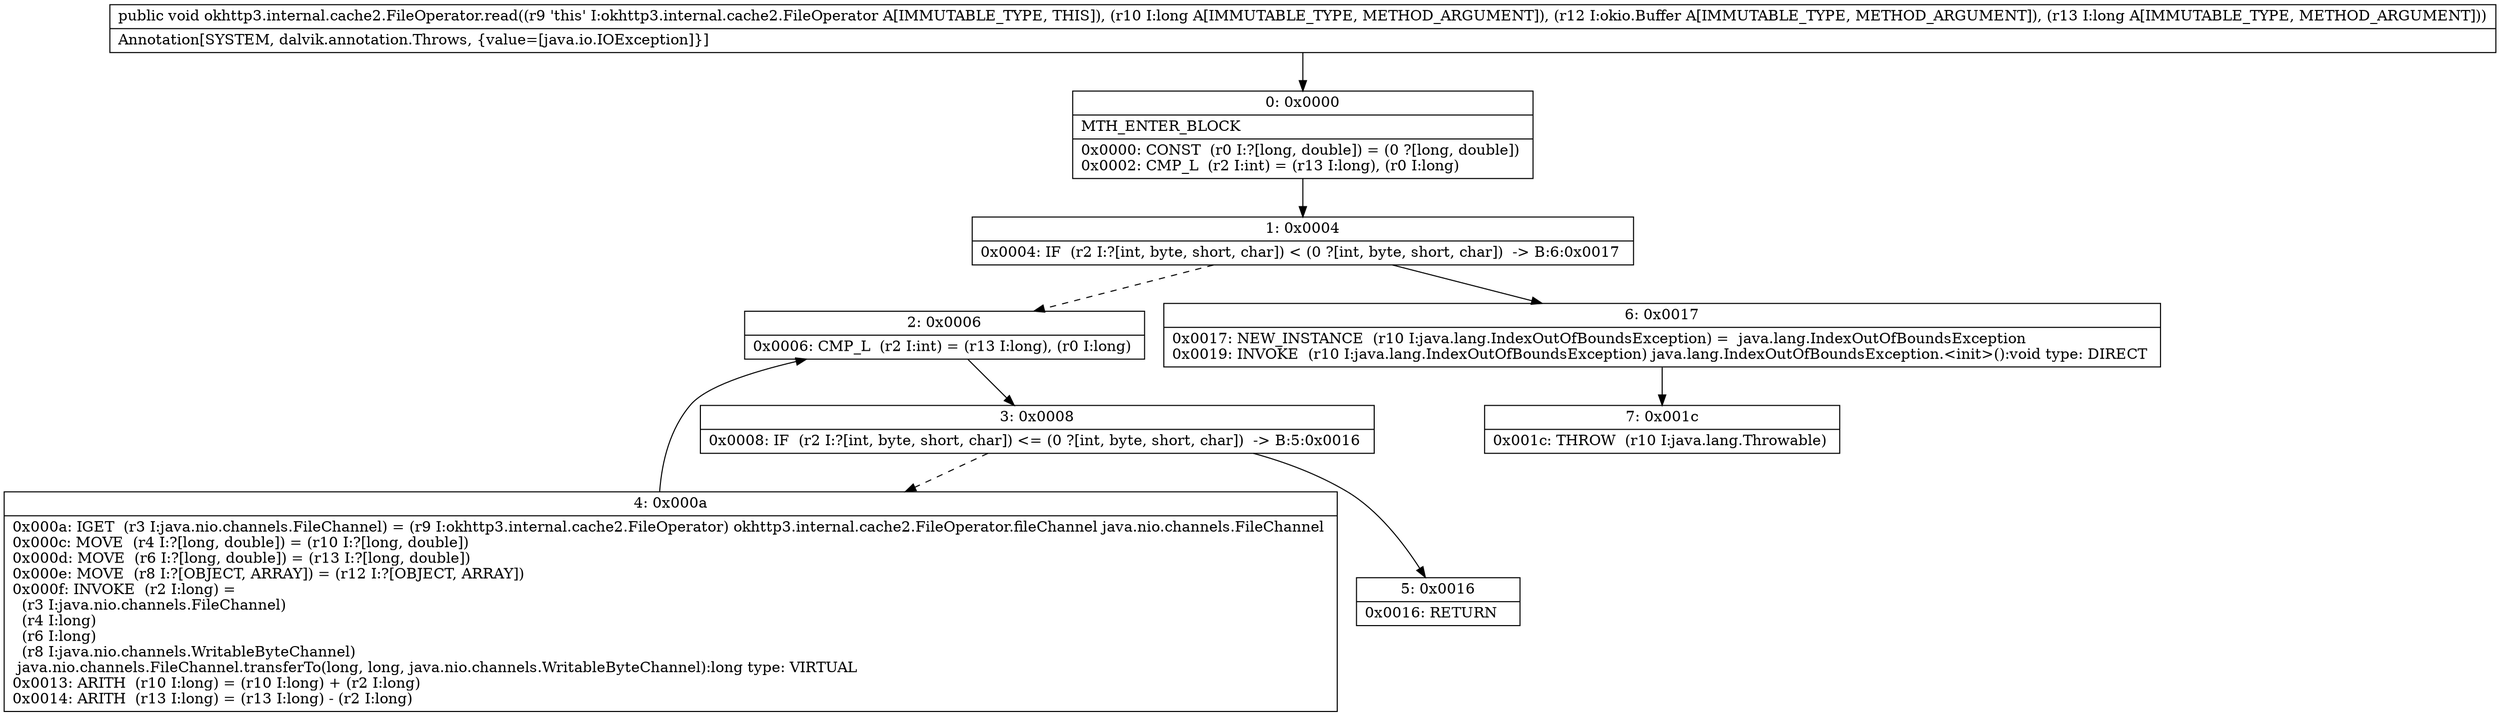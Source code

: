 digraph "CFG forokhttp3.internal.cache2.FileOperator.read(JLokio\/Buffer;J)V" {
Node_0 [shape=record,label="{0\:\ 0x0000|MTH_ENTER_BLOCK\l|0x0000: CONST  (r0 I:?[long, double]) = (0 ?[long, double]) \l0x0002: CMP_L  (r2 I:int) = (r13 I:long), (r0 I:long) \l}"];
Node_1 [shape=record,label="{1\:\ 0x0004|0x0004: IF  (r2 I:?[int, byte, short, char]) \< (0 ?[int, byte, short, char])  \-\> B:6:0x0017 \l}"];
Node_2 [shape=record,label="{2\:\ 0x0006|0x0006: CMP_L  (r2 I:int) = (r13 I:long), (r0 I:long) \l}"];
Node_3 [shape=record,label="{3\:\ 0x0008|0x0008: IF  (r2 I:?[int, byte, short, char]) \<= (0 ?[int, byte, short, char])  \-\> B:5:0x0016 \l}"];
Node_4 [shape=record,label="{4\:\ 0x000a|0x000a: IGET  (r3 I:java.nio.channels.FileChannel) = (r9 I:okhttp3.internal.cache2.FileOperator) okhttp3.internal.cache2.FileOperator.fileChannel java.nio.channels.FileChannel \l0x000c: MOVE  (r4 I:?[long, double]) = (r10 I:?[long, double]) \l0x000d: MOVE  (r6 I:?[long, double]) = (r13 I:?[long, double]) \l0x000e: MOVE  (r8 I:?[OBJECT, ARRAY]) = (r12 I:?[OBJECT, ARRAY]) \l0x000f: INVOKE  (r2 I:long) = \l  (r3 I:java.nio.channels.FileChannel)\l  (r4 I:long)\l  (r6 I:long)\l  (r8 I:java.nio.channels.WritableByteChannel)\l java.nio.channels.FileChannel.transferTo(long, long, java.nio.channels.WritableByteChannel):long type: VIRTUAL \l0x0013: ARITH  (r10 I:long) = (r10 I:long) + (r2 I:long) \l0x0014: ARITH  (r13 I:long) = (r13 I:long) \- (r2 I:long) \l}"];
Node_5 [shape=record,label="{5\:\ 0x0016|0x0016: RETURN   \l}"];
Node_6 [shape=record,label="{6\:\ 0x0017|0x0017: NEW_INSTANCE  (r10 I:java.lang.IndexOutOfBoundsException) =  java.lang.IndexOutOfBoundsException \l0x0019: INVOKE  (r10 I:java.lang.IndexOutOfBoundsException) java.lang.IndexOutOfBoundsException.\<init\>():void type: DIRECT \l}"];
Node_7 [shape=record,label="{7\:\ 0x001c|0x001c: THROW  (r10 I:java.lang.Throwable) \l}"];
MethodNode[shape=record,label="{public void okhttp3.internal.cache2.FileOperator.read((r9 'this' I:okhttp3.internal.cache2.FileOperator A[IMMUTABLE_TYPE, THIS]), (r10 I:long A[IMMUTABLE_TYPE, METHOD_ARGUMENT]), (r12 I:okio.Buffer A[IMMUTABLE_TYPE, METHOD_ARGUMENT]), (r13 I:long A[IMMUTABLE_TYPE, METHOD_ARGUMENT]))  | Annotation[SYSTEM, dalvik.annotation.Throws, \{value=[java.io.IOException]\}]\l}"];
MethodNode -> Node_0;
Node_0 -> Node_1;
Node_1 -> Node_2[style=dashed];
Node_1 -> Node_6;
Node_2 -> Node_3;
Node_3 -> Node_4[style=dashed];
Node_3 -> Node_5;
Node_4 -> Node_2;
Node_6 -> Node_7;
}

